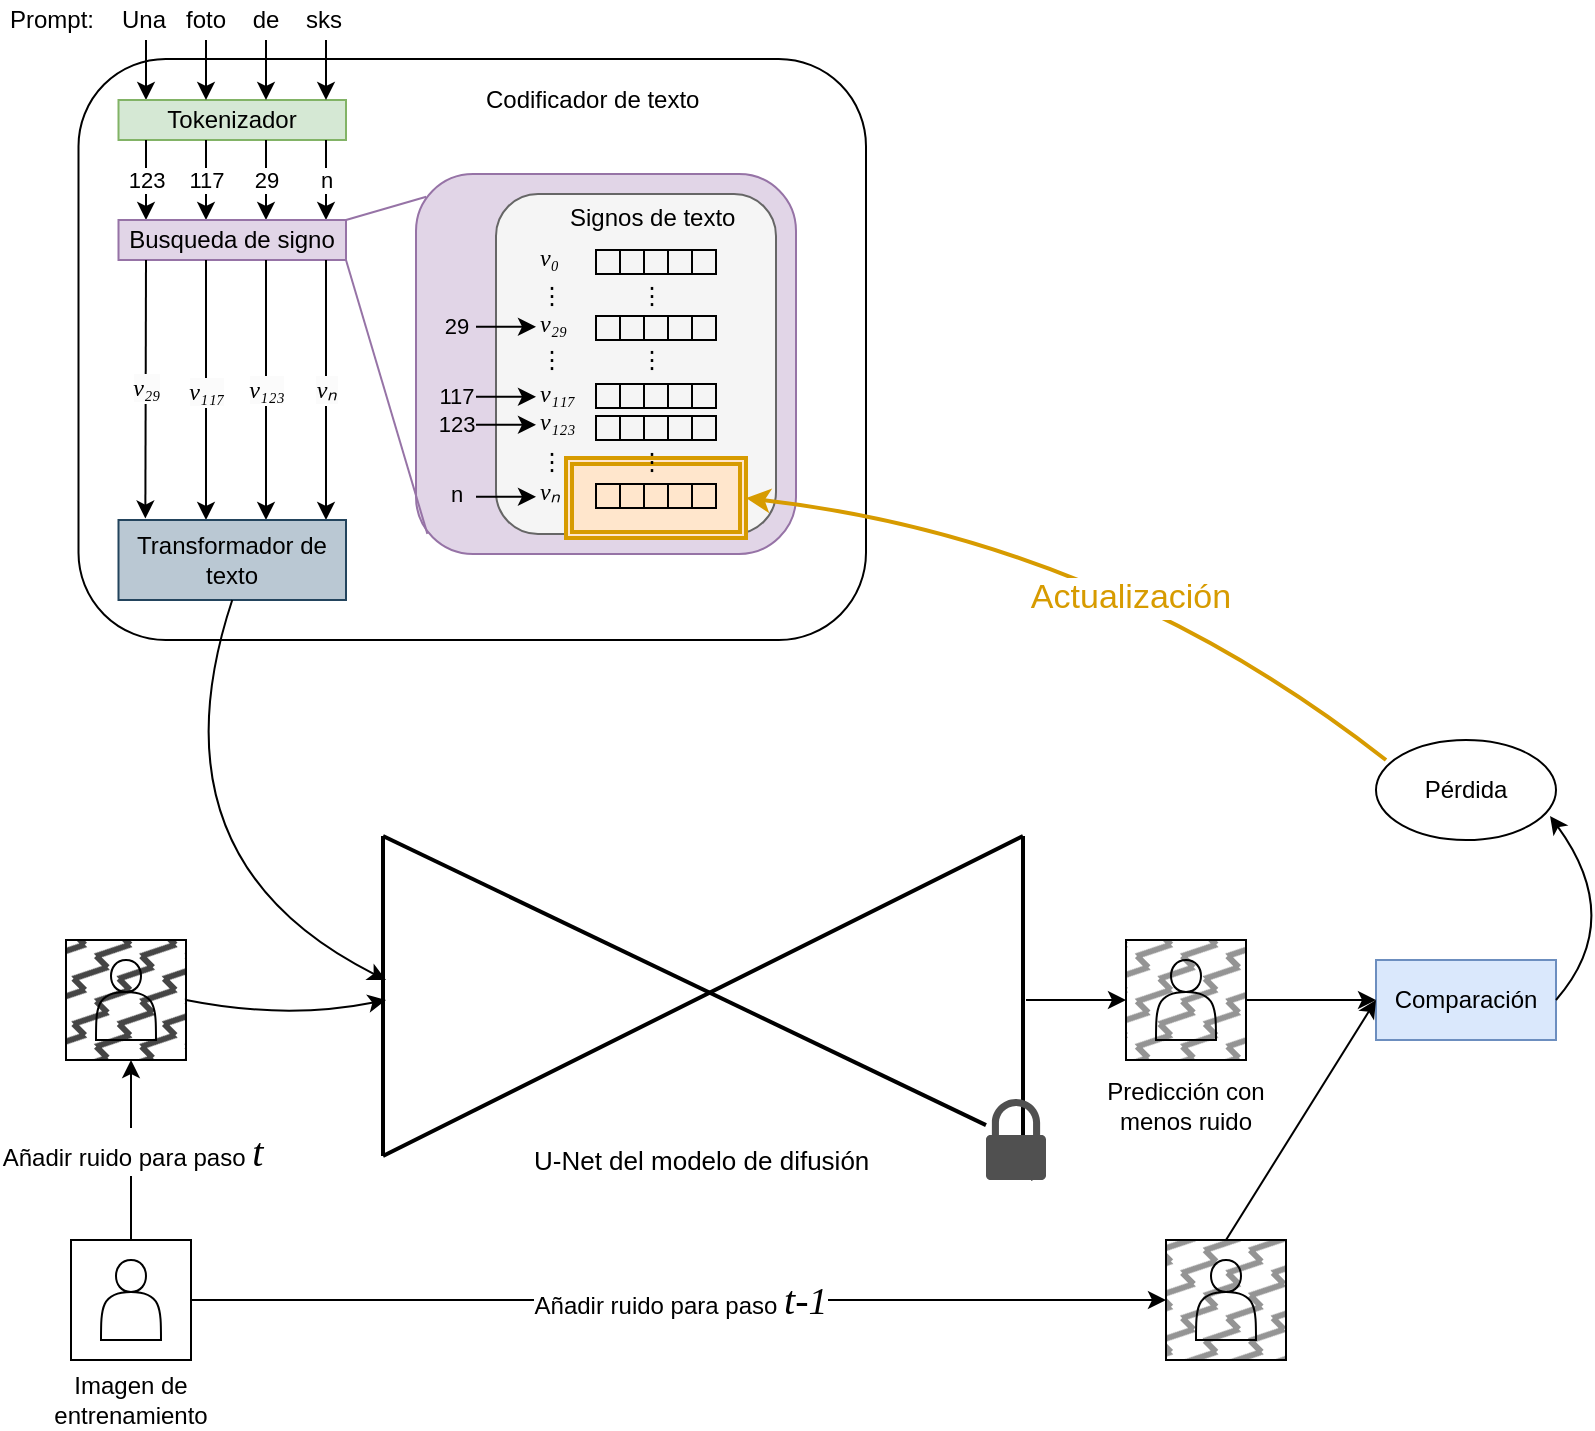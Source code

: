 <mxfile>
    <diagram id="QNF6fT8XMGnKQFYB9-BE" name="Page-1">
        <mxGraphModel dx="1056" dy="952" grid="1" gridSize="10" guides="1" tooltips="1" connect="1" arrows="1" fold="1" page="1" pageScale="1" pageWidth="850" pageHeight="1100" math="0" shadow="0">
            <root>
                <mxCell id="0"/>
                <mxCell id="1" parent="0"/>
                <mxCell id="107" value="" style="rounded=1;whiteSpace=wrap;html=1;fillStyle=auto;fillColor=none;" parent="1" vertex="1">
                    <mxGeometry x="356.25" y="79.5" width="393.75" height="290.5" as="geometry"/>
                </mxCell>
                <mxCell id="15" value="" style="rounded=0;whiteSpace=wrap;html=1;fillStyle=zigzag-line;fillColor=#454545;strokeColor=#000000;gradientColor=none;" parent="1" vertex="1">
                    <mxGeometry x="350" y="520" width="60" height="60" as="geometry"/>
                </mxCell>
                <mxCell id="16" value="" style="shape=actor;whiteSpace=wrap;html=1;rounded=0;fillStyle=dashed;fillColor=none;strokeColor=#000000;" parent="1" vertex="1">
                    <mxGeometry x="365" y="530" width="30" height="40" as="geometry"/>
                </mxCell>
                <mxCell id="17" value="Una&amp;nbsp; &amp;nbsp;foto&amp;nbsp; &amp;nbsp; de&amp;nbsp; &amp;nbsp; sks" style="text;html=1;strokeColor=none;fillColor=none;align=left;verticalAlign=middle;whiteSpace=wrap;rounded=0;fillStyle=zigzag-line;" parent="1" vertex="1">
                    <mxGeometry x="376.25" y="50" width="150" height="20" as="geometry"/>
                </mxCell>
                <mxCell id="18" value="" style="endArrow=classic;html=1;" parent="1" edge="1">
                    <mxGeometry width="50" height="50" relative="1" as="geometry">
                        <mxPoint x="390" y="70" as="sourcePoint"/>
                        <mxPoint x="390" y="100" as="targetPoint"/>
                    </mxGeometry>
                </mxCell>
                <mxCell id="19" value="Tokenizador" style="rounded=0;whiteSpace=wrap;html=1;fillStyle=auto;fillColor=#d5e8d4;strokeColor=#82b366;" parent="1" vertex="1">
                    <mxGeometry x="376.25" y="100" width="113.75" height="20" as="geometry"/>
                </mxCell>
                <mxCell id="23" value="" style="endArrow=classic;html=1;" parent="1" edge="1">
                    <mxGeometry width="50" height="50" relative="1" as="geometry">
                        <mxPoint x="420" y="70" as="sourcePoint"/>
                        <mxPoint x="420" y="100" as="targetPoint"/>
                    </mxGeometry>
                </mxCell>
                <mxCell id="24" value="" style="endArrow=classic;html=1;" parent="1" edge="1">
                    <mxGeometry width="50" height="50" relative="1" as="geometry">
                        <mxPoint x="480" y="70" as="sourcePoint"/>
                        <mxPoint x="480" y="100" as="targetPoint"/>
                    </mxGeometry>
                </mxCell>
                <mxCell id="26" value="" style="endArrow=classic;html=1;" parent="1" edge="1">
                    <mxGeometry width="50" height="50" relative="1" as="geometry">
                        <mxPoint x="450" y="70" as="sourcePoint"/>
                        <mxPoint x="450" y="100" as="targetPoint"/>
                    </mxGeometry>
                </mxCell>
                <mxCell id="28" value="123" style="endArrow=classic;html=1;" parent="1" edge="1">
                    <mxGeometry width="50" height="50" relative="1" as="geometry">
                        <mxPoint x="390" y="120" as="sourcePoint"/>
                        <mxPoint x="390" y="160" as="targetPoint"/>
                    </mxGeometry>
                </mxCell>
                <mxCell id="29" value="117" style="endArrow=classic;html=1;" parent="1" edge="1">
                    <mxGeometry width="50" height="50" relative="1" as="geometry">
                        <mxPoint x="420" y="120" as="sourcePoint"/>
                        <mxPoint x="420" y="160" as="targetPoint"/>
                    </mxGeometry>
                </mxCell>
                <mxCell id="43" value="" style="rounded=1;whiteSpace=wrap;html=1;fillStyle=auto;fillColor=#e1d5e7;strokeColor=#9673a6;" parent="1" vertex="1">
                    <mxGeometry x="525" y="137" width="190" height="190" as="geometry"/>
                </mxCell>
                <mxCell id="30" value="n" style="endArrow=classic;html=1;" parent="1" edge="1">
                    <mxGeometry width="50" height="50" relative="1" as="geometry">
                        <mxPoint x="480" y="120" as="sourcePoint"/>
                        <mxPoint x="480" y="160" as="targetPoint"/>
                    </mxGeometry>
                </mxCell>
                <mxCell id="31" value="29" style="endArrow=classic;html=1;" parent="1" edge="1">
                    <mxGeometry width="50" height="50" relative="1" as="geometry">
                        <mxPoint x="450" y="120" as="sourcePoint"/>
                        <mxPoint x="450" y="160" as="targetPoint"/>
                    </mxGeometry>
                </mxCell>
                <mxCell id="32" value="Busqueda de signo" style="rounded=0;whiteSpace=wrap;html=1;fillStyle=auto;fillColor=#e1d5e7;strokeColor=#9673a6;" parent="1" vertex="1">
                    <mxGeometry x="376.25" y="160" width="113.75" height="20" as="geometry"/>
                </mxCell>
                <mxCell id="34" value="" style="rounded=1;whiteSpace=wrap;html=1;fillStyle=auto;fillColor=#f5f5f5;fontColor=#333333;strokeColor=#666666;" parent="1" vertex="1">
                    <mxGeometry x="565" y="147" width="140" height="170" as="geometry"/>
                </mxCell>
                <mxCell id="35" value="v₀&amp;nbsp;" style="text;html=1;strokeColor=none;fillColor=none;align=left;verticalAlign=middle;whiteSpace=wrap;rounded=0;fillStyle=zigzag-line;fontFamily=Lucida Console;fontStyle=2" parent="1" vertex="1">
                    <mxGeometry x="585" y="168.5" width="20" height="20" as="geometry"/>
                </mxCell>
                <mxCell id="139" value="" style="shape=ext;double=1;rounded=0;whiteSpace=wrap;html=1;labelBackgroundColor=none;fillStyle=auto;strokeWidth=2;fontFamily=Helvetica;fontSize=17;fillColor=#ffe6cc;strokeColor=#D79B00;" parent="1" vertex="1">
                    <mxGeometry x="600" y="279" width="90" height="40" as="geometry"/>
                </mxCell>
                <mxCell id="36" value="v₁₂₃" style="text;html=1;strokeColor=none;fillColor=none;align=left;verticalAlign=middle;whiteSpace=wrap;rounded=0;fillStyle=zigzag-line;fontFamily=Lucida Console;fontStyle=2" parent="1" vertex="1">
                    <mxGeometry x="585" y="250.5" width="20" height="20" as="geometry"/>
                </mxCell>
                <mxCell id="38" value="v₁₁₇" style="text;html=1;strokeColor=none;fillColor=none;align=left;verticalAlign=middle;whiteSpace=wrap;rounded=0;fillStyle=zigzag-line;fontFamily=Lucida Console;fontStyle=2" parent="1" vertex="1">
                    <mxGeometry x="585" y="236.5" width="20" height="20" as="geometry"/>
                </mxCell>
                <mxCell id="39" value="v₂₉" style="text;html=1;strokeColor=none;fillColor=none;align=left;verticalAlign=middle;whiteSpace=wrap;rounded=0;fillStyle=zigzag-line;fontFamily=Lucida Console;fontStyle=2" parent="1" vertex="1">
                    <mxGeometry x="585" y="201.5" width="20" height="20" as="geometry"/>
                </mxCell>
                <mxCell id="40" value="vₙ" style="text;html=1;strokeColor=none;fillColor=none;align=left;verticalAlign=middle;whiteSpace=wrap;rounded=0;fillStyle=zigzag-line;fontFamily=Lucida Console;fontStyle=2" parent="1" vertex="1">
                    <mxGeometry x="585" y="285.5" width="20" height="20" as="geometry"/>
                </mxCell>
                <mxCell id="46" value="&lt;span id=&quot;page362R_mcid69&quot; class=&quot;markedContent&quot;&gt;&lt;span dir=&quot;ltr&quot; role=&quot;presentation&quot; style=&quot;left: calc(var(--scale-factor)*297.52px); top: calc(var(--scale-factor)*172.50px); font-size: calc(var(--scale-factor)*7.69px); font-family: sans-serif;&quot;&gt;⋮&lt;/span&gt;&lt;/span&gt;" style="text;html=1;strokeColor=none;fillColor=none;align=left;verticalAlign=middle;whiteSpace=wrap;rounded=0;fillStyle=zigzag-line;fontFamily=Lucida Console;" parent="1" vertex="1">
                    <mxGeometry x="585" y="187.5" width="20" height="20" as="geometry"/>
                </mxCell>
                <mxCell id="51" value="&lt;span id=&quot;page362R_mcid69&quot; class=&quot;markedContent&quot;&gt;&lt;span dir=&quot;ltr&quot; role=&quot;presentation&quot; style=&quot;left: calc(var(--scale-factor)*297.52px); top: calc(var(--scale-factor)*172.50px); font-size: calc(var(--scale-factor)*7.69px); font-family: sans-serif;&quot;&gt;⋮&lt;/span&gt;&lt;/span&gt;" style="text;html=1;strokeColor=none;fillColor=none;align=left;verticalAlign=middle;whiteSpace=wrap;rounded=0;fillStyle=zigzag-line;fontFamily=Lucida Console;" parent="1" vertex="1">
                    <mxGeometry x="585" y="219.5" width="20" height="20" as="geometry"/>
                </mxCell>
                <mxCell id="57" value="29" style="endArrow=classic;html=1;fontFamily=Helvetica;labelBackgroundColor=none;" parent="1" edge="1">
                    <mxGeometry x="-1" y="-10" width="50" height="50" relative="1" as="geometry">
                        <mxPoint x="555" y="213.4" as="sourcePoint"/>
                        <mxPoint x="585" y="213.4" as="targetPoint"/>
                        <mxPoint x="-10" y="-10" as="offset"/>
                    </mxGeometry>
                </mxCell>
                <mxCell id="58" value="117" style="endArrow=classic;html=1;fontFamily=Helvetica;labelBackgroundColor=none;" parent="1" edge="1">
                    <mxGeometry x="-1" y="-10" width="50" height="50" relative="1" as="geometry">
                        <mxPoint x="555" y="248.4" as="sourcePoint"/>
                        <mxPoint x="585" y="248.4" as="targetPoint"/>
                        <mxPoint x="-10" y="-10" as="offset"/>
                    </mxGeometry>
                </mxCell>
                <mxCell id="59" value="123" style="endArrow=classic;html=1;fontFamily=Helvetica;labelBackgroundColor=none;" parent="1" edge="1">
                    <mxGeometry x="-1" y="-10" width="50" height="50" relative="1" as="geometry">
                        <mxPoint x="555" y="262.4" as="sourcePoint"/>
                        <mxPoint x="585" y="262.4" as="targetPoint"/>
                        <mxPoint x="-10" y="-10" as="offset"/>
                    </mxGeometry>
                </mxCell>
                <mxCell id="60" value="n" style="endArrow=classic;html=1;fontFamily=Helvetica;labelBackgroundColor=none;" parent="1" edge="1">
                    <mxGeometry x="-1" y="10" width="50" height="50" relative="1" as="geometry">
                        <mxPoint x="555" y="298.4" as="sourcePoint"/>
                        <mxPoint x="585" y="298.4" as="targetPoint"/>
                        <mxPoint x="-10" y="9" as="offset"/>
                    </mxGeometry>
                </mxCell>
                <mxCell id="61" value="" style="whiteSpace=wrap;html=1;aspect=fixed;labelBackgroundColor=#ffffff;fillStyle=auto;fontFamily=Helvetica;fillColor=none;gradientColor=none;" parent="1" vertex="1">
                    <mxGeometry x="615" y="175" width="12" height="12" as="geometry"/>
                </mxCell>
                <mxCell id="62" value="" style="whiteSpace=wrap;html=1;aspect=fixed;labelBackgroundColor=#ffffff;fillStyle=auto;fontFamily=Helvetica;fillColor=none;gradientColor=none;" parent="1" vertex="1">
                    <mxGeometry x="627" y="175" width="12" height="12" as="geometry"/>
                </mxCell>
                <mxCell id="63" value="" style="whiteSpace=wrap;html=1;aspect=fixed;labelBackgroundColor=#ffffff;fillStyle=auto;fontFamily=Helvetica;fillColor=none;gradientColor=none;" parent="1" vertex="1">
                    <mxGeometry x="639" y="175" width="12" height="12" as="geometry"/>
                </mxCell>
                <mxCell id="64" value="" style="whiteSpace=wrap;html=1;aspect=fixed;labelBackgroundColor=#ffffff;fillStyle=auto;fontFamily=Helvetica;fillColor=none;gradientColor=none;" parent="1" vertex="1">
                    <mxGeometry x="651" y="175" width="12" height="12" as="geometry"/>
                </mxCell>
                <mxCell id="65" value="" style="whiteSpace=wrap;html=1;aspect=fixed;labelBackgroundColor=#ffffff;fillStyle=auto;fontFamily=Helvetica;fillColor=none;gradientColor=none;" parent="1" vertex="1">
                    <mxGeometry x="663" y="175" width="12" height="12" as="geometry"/>
                </mxCell>
                <mxCell id="66" value="" style="whiteSpace=wrap;html=1;aspect=fixed;labelBackgroundColor=#ffffff;fillStyle=auto;fontFamily=Helvetica;fillColor=none;gradientColor=none;" parent="1" vertex="1">
                    <mxGeometry x="615" y="208" width="12" height="12" as="geometry"/>
                </mxCell>
                <mxCell id="67" value="" style="whiteSpace=wrap;html=1;aspect=fixed;labelBackgroundColor=#ffffff;fillStyle=auto;fontFamily=Helvetica;fillColor=none;gradientColor=none;" parent="1" vertex="1">
                    <mxGeometry x="627" y="208" width="12" height="12" as="geometry"/>
                </mxCell>
                <mxCell id="68" value="" style="whiteSpace=wrap;html=1;aspect=fixed;labelBackgroundColor=#ffffff;fillStyle=auto;fontFamily=Helvetica;fillColor=none;gradientColor=none;" parent="1" vertex="1">
                    <mxGeometry x="639" y="208" width="12" height="12" as="geometry"/>
                </mxCell>
                <mxCell id="69" value="" style="whiteSpace=wrap;html=1;aspect=fixed;labelBackgroundColor=#ffffff;fillStyle=auto;fontFamily=Helvetica;fillColor=none;gradientColor=none;" parent="1" vertex="1">
                    <mxGeometry x="651" y="208" width="12" height="12" as="geometry"/>
                </mxCell>
                <mxCell id="70" value="" style="whiteSpace=wrap;html=1;aspect=fixed;labelBackgroundColor=#ffffff;fillStyle=auto;fontFamily=Helvetica;fillColor=none;gradientColor=none;" parent="1" vertex="1">
                    <mxGeometry x="663" y="208" width="12" height="12" as="geometry"/>
                </mxCell>
                <mxCell id="71" value="" style="whiteSpace=wrap;html=1;aspect=fixed;labelBackgroundColor=#ffffff;fillStyle=auto;fontFamily=Helvetica;fillColor=none;gradientColor=none;" parent="1" vertex="1">
                    <mxGeometry x="615" y="242" width="12" height="12" as="geometry"/>
                </mxCell>
                <mxCell id="72" value="" style="whiteSpace=wrap;html=1;aspect=fixed;labelBackgroundColor=#ffffff;fillStyle=auto;fontFamily=Helvetica;fillColor=none;gradientColor=none;" parent="1" vertex="1">
                    <mxGeometry x="627" y="242" width="12" height="12" as="geometry"/>
                </mxCell>
                <mxCell id="73" value="" style="whiteSpace=wrap;html=1;aspect=fixed;labelBackgroundColor=#ffffff;fillStyle=auto;fontFamily=Helvetica;fillColor=none;gradientColor=none;" parent="1" vertex="1">
                    <mxGeometry x="639" y="242" width="12" height="12" as="geometry"/>
                </mxCell>
                <mxCell id="74" value="" style="whiteSpace=wrap;html=1;aspect=fixed;labelBackgroundColor=#ffffff;fillStyle=auto;fontFamily=Helvetica;fillColor=none;gradientColor=none;" parent="1" vertex="1">
                    <mxGeometry x="651" y="242" width="12" height="12" as="geometry"/>
                </mxCell>
                <mxCell id="75" value="" style="whiteSpace=wrap;html=1;aspect=fixed;labelBackgroundColor=#ffffff;fillStyle=auto;fontFamily=Helvetica;fillColor=none;gradientColor=none;" parent="1" vertex="1">
                    <mxGeometry x="663" y="242" width="12" height="12" as="geometry"/>
                </mxCell>
                <mxCell id="76" value="" style="whiteSpace=wrap;html=1;aspect=fixed;labelBackgroundColor=#ffffff;fillStyle=auto;fontFamily=Helvetica;fillColor=none;gradientColor=none;" parent="1" vertex="1">
                    <mxGeometry x="615" y="258" width="12" height="12" as="geometry"/>
                </mxCell>
                <mxCell id="77" value="" style="whiteSpace=wrap;html=1;aspect=fixed;labelBackgroundColor=#ffffff;fillStyle=auto;fontFamily=Helvetica;fillColor=none;gradientColor=none;" parent="1" vertex="1">
                    <mxGeometry x="627" y="258" width="12" height="12" as="geometry"/>
                </mxCell>
                <mxCell id="78" value="" style="whiteSpace=wrap;html=1;aspect=fixed;labelBackgroundColor=#ffffff;fillStyle=auto;fontFamily=Helvetica;fillColor=none;gradientColor=none;" parent="1" vertex="1">
                    <mxGeometry x="639" y="258" width="12" height="12" as="geometry"/>
                </mxCell>
                <mxCell id="79" value="" style="whiteSpace=wrap;html=1;aspect=fixed;labelBackgroundColor=#ffffff;fillStyle=auto;fontFamily=Helvetica;fillColor=none;gradientColor=none;" parent="1" vertex="1">
                    <mxGeometry x="651" y="258" width="12" height="12" as="geometry"/>
                </mxCell>
                <mxCell id="80" value="" style="whiteSpace=wrap;html=1;aspect=fixed;labelBackgroundColor=#ffffff;fillStyle=auto;fontFamily=Helvetica;fillColor=none;gradientColor=none;" parent="1" vertex="1">
                    <mxGeometry x="663" y="258" width="12" height="12" as="geometry"/>
                </mxCell>
                <mxCell id="81" value="" style="whiteSpace=wrap;html=1;aspect=fixed;labelBackgroundColor=#ffffff;fillStyle=auto;fontFamily=Helvetica;fillColor=none;gradientColor=none;" parent="1" vertex="1">
                    <mxGeometry x="615" y="292" width="12" height="12" as="geometry"/>
                </mxCell>
                <mxCell id="82" value="" style="whiteSpace=wrap;html=1;aspect=fixed;labelBackgroundColor=#ffffff;fillStyle=auto;fontFamily=Helvetica;fillColor=none;gradientColor=none;" parent="1" vertex="1">
                    <mxGeometry x="627" y="292" width="12" height="12" as="geometry"/>
                </mxCell>
                <mxCell id="83" value="" style="whiteSpace=wrap;html=1;aspect=fixed;labelBackgroundColor=#ffffff;fillStyle=auto;fontFamily=Helvetica;fillColor=none;gradientColor=none;" parent="1" vertex="1">
                    <mxGeometry x="639" y="292" width="12" height="12" as="geometry"/>
                </mxCell>
                <mxCell id="84" value="" style="whiteSpace=wrap;html=1;aspect=fixed;labelBackgroundColor=#ffffff;fillStyle=auto;fontFamily=Helvetica;fillColor=none;gradientColor=none;" parent="1" vertex="1">
                    <mxGeometry x="651" y="292" width="12" height="12" as="geometry"/>
                </mxCell>
                <mxCell id="85" value="" style="whiteSpace=wrap;html=1;aspect=fixed;labelBackgroundColor=#ffffff;fillStyle=auto;fontFamily=Helvetica;fillColor=none;gradientColor=none;" parent="1" vertex="1">
                    <mxGeometry x="663" y="292" width="12" height="12" as="geometry"/>
                </mxCell>
                <mxCell id="86" value="Signos de texto" style="text;html=1;strokeColor=none;fillColor=none;align=left;verticalAlign=middle;whiteSpace=wrap;rounded=0;fillStyle=zigzag-line;" parent="1" vertex="1">
                    <mxGeometry x="600" y="148.5" width="150" height="20" as="geometry"/>
                </mxCell>
                <mxCell id="88" value="" style="endArrow=none;html=1;labelBackgroundColor=none;fontFamily=Helvetica;endFill=0;exitX=1;exitY=0;exitDx=0;exitDy=0;entryX=0.027;entryY=0.06;entryDx=0;entryDy=0;entryPerimeter=0;fillColor=#e1d5e7;strokeColor=#9673a6;" parent="1" source="32" target="43" edge="1">
                    <mxGeometry width="50" height="50" relative="1" as="geometry">
                        <mxPoint x="476.25" y="130" as="sourcePoint"/>
                        <mxPoint x="526.25" y="80" as="targetPoint"/>
                    </mxGeometry>
                </mxCell>
                <mxCell id="89" value="" style="endArrow=none;html=1;labelBackgroundColor=none;fontFamily=Helvetica;endFill=0;exitX=1;exitY=1;exitDx=0;exitDy=0;entryX=0.03;entryY=0.947;entryDx=0;entryDy=0;entryPerimeter=0;fillColor=#e1d5e7;strokeColor=#9673a6;" parent="1" source="32" target="43" edge="1">
                    <mxGeometry width="50" height="50" relative="1" as="geometry">
                        <mxPoint x="500" y="170" as="sourcePoint"/>
                        <mxPoint x="545.13" y="91.4" as="targetPoint"/>
                    </mxGeometry>
                </mxCell>
                <mxCell id="90" value="&lt;span style=&quot;font-family: &amp;quot;Lucida Console&amp;quot;; font-size: 12px; text-align: left; background-color: rgb(251, 251, 251);&quot;&gt;v₂₉&lt;/span&gt;" style="endArrow=classic;html=1;entryX=0.118;entryY=-0.018;entryDx=0;entryDy=0;entryPerimeter=0;fontStyle=2" parent="1" target="94" edge="1">
                    <mxGeometry width="50" height="50" relative="1" as="geometry">
                        <mxPoint x="390" y="180" as="sourcePoint"/>
                        <mxPoint x="390" y="220" as="targetPoint"/>
                    </mxGeometry>
                </mxCell>
                <mxCell id="91" value="&lt;span style=&quot;font-family: &amp;quot;Lucida Console&amp;quot;; font-size: 12px; text-align: left; background-color: rgb(251, 251, 251);&quot;&gt;v₁₁₇&lt;/span&gt;" style="endArrow=classic;html=1;fontStyle=2" parent="1" edge="1">
                    <mxGeometry x="0.004" width="50" height="50" relative="1" as="geometry">
                        <mxPoint x="420" y="180" as="sourcePoint"/>
                        <mxPoint x="420" y="310" as="targetPoint"/>
                        <mxPoint as="offset"/>
                    </mxGeometry>
                </mxCell>
                <mxCell id="92" value="&lt;span style=&quot;font-family: &amp;quot;Lucida Console&amp;quot;; font-size: 12px; text-align: left; background-color: rgb(251, 251, 251);&quot;&gt;vₙ&lt;/span&gt;" style="endArrow=classic;html=1;fontStyle=2" parent="1" edge="1">
                    <mxGeometry width="50" height="50" relative="1" as="geometry">
                        <mxPoint x="480" y="180" as="sourcePoint"/>
                        <mxPoint x="480" y="310" as="targetPoint"/>
                    </mxGeometry>
                </mxCell>
                <mxCell id="93" value="&lt;span style=&quot;font-family: &amp;quot;Lucida Console&amp;quot;; font-size: 12px; text-align: left; background-color: rgb(251, 251, 251);&quot;&gt;v₁₂₃&lt;/span&gt;" style="endArrow=classic;html=1;fontStyle=2" parent="1" edge="1">
                    <mxGeometry width="50" height="50" relative="1" as="geometry">
                        <mxPoint x="450" y="180" as="sourcePoint"/>
                        <mxPoint x="450" y="310" as="targetPoint"/>
                    </mxGeometry>
                </mxCell>
                <mxCell id="94" value="Transformador de texto" style="rounded=0;whiteSpace=wrap;html=1;fillStyle=auto;fillColor=#bac8d3;strokeColor=#23445d;" parent="1" vertex="1">
                    <mxGeometry x="376.25" y="310" width="113.75" height="40" as="geometry"/>
                </mxCell>
                <mxCell id="96" value="&lt;span id=&quot;page362R_mcid69&quot; class=&quot;markedContent&quot;&gt;&lt;span dir=&quot;ltr&quot; role=&quot;presentation&quot; style=&quot;left: calc(var(--scale-factor)*297.52px); top: calc(var(--scale-factor)*172.50px); font-size: calc(var(--scale-factor)*7.69px); font-family: sans-serif;&quot;&gt;⋮&lt;/span&gt;&lt;/span&gt;" style="text;html=1;strokeColor=none;fillColor=none;align=left;verticalAlign=middle;whiteSpace=wrap;rounded=0;fillStyle=zigzag-line;fontFamily=Lucida Console;" parent="1" vertex="1">
                    <mxGeometry x="635" y="219.5" width="20" height="20" as="geometry"/>
                </mxCell>
                <mxCell id="97" value="&lt;span id=&quot;page362R_mcid69&quot; class=&quot;markedContent&quot;&gt;&lt;span dir=&quot;ltr&quot; role=&quot;presentation&quot; style=&quot;left: calc(var(--scale-factor)*297.52px); top: calc(var(--scale-factor)*172.50px); font-size: calc(var(--scale-factor)*7.69px); font-family: sans-serif;&quot;&gt;⋮&lt;/span&gt;&lt;/span&gt;" style="text;html=1;strokeColor=none;fillColor=none;align=left;verticalAlign=middle;whiteSpace=wrap;rounded=0;fillStyle=zigzag-line;fontFamily=Lucida Console;" parent="1" vertex="1">
                    <mxGeometry x="635" y="187.5" width="20" height="20" as="geometry"/>
                </mxCell>
                <mxCell id="98" value="&lt;span id=&quot;page362R_mcid69&quot; class=&quot;markedContent&quot;&gt;&lt;span dir=&quot;ltr&quot; role=&quot;presentation&quot; style=&quot;left: calc(var(--scale-factor)*297.52px); top: calc(var(--scale-factor)*172.50px); font-size: calc(var(--scale-factor)*7.69px); font-family: sans-serif;&quot;&gt;⋮&lt;/span&gt;&lt;/span&gt;" style="text;html=1;strokeColor=none;fillColor=none;align=left;verticalAlign=middle;whiteSpace=wrap;rounded=0;fillStyle=zigzag-line;fontFamily=Lucida Console;" parent="1" vertex="1">
                    <mxGeometry x="585" y="270.5" width="20" height="20" as="geometry"/>
                </mxCell>
                <mxCell id="99" value="&lt;span id=&quot;page362R_mcid69&quot; class=&quot;markedContent&quot;&gt;&lt;span dir=&quot;ltr&quot; role=&quot;presentation&quot; style=&quot;left: calc(var(--scale-factor)*297.52px); top: calc(var(--scale-factor)*172.50px); font-size: calc(var(--scale-factor)*7.69px); font-family: sans-serif;&quot;&gt;⋮&lt;/span&gt;&lt;/span&gt;" style="text;html=1;strokeColor=none;fillColor=none;align=left;verticalAlign=middle;whiteSpace=wrap;rounded=0;fillStyle=zigzag-line;fontFamily=Lucida Console;" parent="1" vertex="1">
                    <mxGeometry x="635" y="270.5" width="20" height="20" as="geometry"/>
                </mxCell>
                <mxCell id="100" value="" style="endArrow=none;html=1;labelBackgroundColor=none;fontFamily=Helvetica;endFill=0;strokeWidth=2;" parent="1" edge="1">
                    <mxGeometry width="50" height="50" relative="1" as="geometry">
                        <mxPoint x="508.5" y="628" as="sourcePoint"/>
                        <mxPoint x="828.5" y="468" as="targetPoint"/>
                    </mxGeometry>
                </mxCell>
                <mxCell id="102" value="" style="endArrow=none;html=1;labelBackgroundColor=none;fontFamily=Helvetica;endFill=0;strokeWidth=2;startArrow=none;" parent="1" edge="1" source="42">
                    <mxGeometry width="50" height="50" relative="1" as="geometry">
                        <mxPoint x="508.5" y="468" as="sourcePoint"/>
                        <mxPoint x="828.5" y="628" as="targetPoint"/>
                    </mxGeometry>
                </mxCell>
                <mxCell id="103" value="" style="endArrow=none;html=1;labelBackgroundColor=none;fontFamily=Helvetica;endFill=0;strokeWidth=2;" parent="1" edge="1">
                    <mxGeometry width="50" height="50" relative="1" as="geometry">
                        <mxPoint x="508.5" y="628" as="sourcePoint"/>
                        <mxPoint x="508.5" y="468" as="targetPoint"/>
                    </mxGeometry>
                </mxCell>
                <mxCell id="104" value="" style="endArrow=none;html=1;labelBackgroundColor=none;fontFamily=Helvetica;endFill=0;strokeWidth=2;" parent="1" edge="1">
                    <mxGeometry width="50" height="50" relative="1" as="geometry">
                        <mxPoint x="828.5" y="628" as="sourcePoint"/>
                        <mxPoint x="828.5" y="468" as="targetPoint"/>
                    </mxGeometry>
                </mxCell>
                <mxCell id="105" value="U-Net del modelo de difusión" style="text;html=1;strokeColor=none;fillColor=none;align=left;verticalAlign=middle;whiteSpace=wrap;rounded=0;fillStyle=zigzag-line;fontSize=13;" parent="1" vertex="1">
                    <mxGeometry x="582.25" y="620" width="173.5" height="20" as="geometry"/>
                </mxCell>
                <mxCell id="108" value="Codificador de texto" style="text;html=1;strokeColor=none;fillColor=none;align=left;verticalAlign=middle;whiteSpace=wrap;rounded=0;fillStyle=zigzag-line;" parent="1" vertex="1">
                    <mxGeometry x="558" y="90" width="150" height="20" as="geometry"/>
                </mxCell>
                <mxCell id="109" value="" style="rounded=0;whiteSpace=wrap;html=1;fillStyle=zigzag-line;fillColor=none;strokeColor=#000000;gradientColor=none;" parent="1" vertex="1">
                    <mxGeometry x="352.5" y="670" width="60" height="60" as="geometry"/>
                </mxCell>
                <mxCell id="110" value="" style="shape=actor;whiteSpace=wrap;html=1;rounded=0;fillStyle=dashed;fillColor=none;strokeColor=#000000;" parent="1" vertex="1">
                    <mxGeometry x="367.5" y="680" width="30" height="40" as="geometry"/>
                </mxCell>
                <mxCell id="111" value="Imagen de entrenamiento" style="text;html=1;strokeColor=none;fillColor=none;align=center;verticalAlign=middle;whiteSpace=wrap;rounded=0;fillStyle=zigzag-line;" parent="1" vertex="1">
                    <mxGeometry x="340" y="740" width="85" height="20" as="geometry"/>
                </mxCell>
                <mxCell id="114" value="Añadir ruido para paso &lt;font size=&quot;1&quot; face=&quot;Lucida Console&quot; style=&quot;&quot;&gt;&lt;i style=&quot;font-size: 20px;&quot;&gt;t&lt;/i&gt;&lt;/font&gt;" style="endArrow=classic;html=1;labelBackgroundColor=default;strokeWidth=1;fontFamily=Helvetica;exitX=0.5;exitY=0;exitDx=0;exitDy=0;fontSize=12;" parent="1" source="109" edge="1">
                    <mxGeometry width="50" height="50" relative="1" as="geometry">
                        <mxPoint x="332.5" y="630" as="sourcePoint"/>
                        <mxPoint x="382.5" y="580" as="targetPoint"/>
                    </mxGeometry>
                </mxCell>
                <mxCell id="115" value="" style="curved=1;endArrow=classic;html=1;labelBackgroundColor=default;strokeWidth=1;fontFamily=Lucida Console;fontSize=13;exitX=0.5;exitY=1;exitDx=0;exitDy=0;" parent="1" source="94" edge="1">
                    <mxGeometry width="50" height="50" relative="1" as="geometry">
                        <mxPoint x="390" y="530" as="sourcePoint"/>
                        <mxPoint x="510" y="540" as="targetPoint"/>
                        <Array as="points">
                            <mxPoint x="390" y="480"/>
                        </Array>
                    </mxGeometry>
                </mxCell>
                <mxCell id="116" value="" style="curved=1;endArrow=classic;html=1;labelBackgroundColor=default;strokeWidth=1;fontFamily=Lucida Console;fontSize=13;exitX=1;exitY=0.5;exitDx=0;exitDy=0;" parent="1" source="15" edge="1">
                    <mxGeometry width="50" height="50" relative="1" as="geometry">
                        <mxPoint x="443.125" y="360" as="sourcePoint"/>
                        <mxPoint x="510" y="550" as="targetPoint"/>
                        <Array as="points">
                            <mxPoint x="460" y="560"/>
                        </Array>
                    </mxGeometry>
                </mxCell>
                <mxCell id="117" value="Añadir ruido para paso &lt;font face=&quot;Lucida Console&quot; style=&quot;&quot;&gt;&lt;i style=&quot;&quot;&gt;&lt;span style=&quot;font-size: 20px;&quot;&gt;t-&lt;/span&gt;&lt;font style=&quot;font-size: 19px;&quot;&gt;1&lt;/font&gt;&lt;/i&gt;&lt;/font&gt;" style="endArrow=classic;html=1;labelBackgroundColor=default;strokeWidth=1;fontFamily=Helvetica;exitX=1;exitY=0.5;exitDx=0;exitDy=0;fontSize=12;entryX=0;entryY=0.5;entryDx=0;entryDy=0;" parent="1" source="109" target="118" edge="1">
                    <mxGeometry x="0.001" width="50" height="50" relative="1" as="geometry">
                        <mxPoint x="362.5" y="680" as="sourcePoint"/>
                        <mxPoint x="870" y="700" as="targetPoint"/>
                        <mxPoint as="offset"/>
                    </mxGeometry>
                </mxCell>
                <mxCell id="118" value="" style="rounded=0;whiteSpace=wrap;html=1;fillStyle=zigzag-line;fillColor=#949494;strokeColor=#000000;gradientColor=none;" parent="1" vertex="1">
                    <mxGeometry x="900" y="670" width="60" height="60" as="geometry"/>
                </mxCell>
                <mxCell id="119" value="" style="shape=actor;whiteSpace=wrap;html=1;rounded=0;fillStyle=dashed;fillColor=none;strokeColor=#000000;" parent="1" vertex="1">
                    <mxGeometry x="915" y="680" width="30" height="40" as="geometry"/>
                </mxCell>
                <mxCell id="120" value="Prompt:" style="text;html=1;strokeColor=none;fillColor=none;align=left;verticalAlign=middle;whiteSpace=wrap;rounded=0;fillStyle=zigzag-line;" parent="1" vertex="1">
                    <mxGeometry x="320" y="50" width="45" height="20" as="geometry"/>
                </mxCell>
                <mxCell id="123" value="" style="curved=1;endArrow=classic;html=1;labelBackgroundColor=default;strokeWidth=1;fontFamily=Lucida Console;fontSize=13;exitX=1;exitY=0.5;exitDx=0;exitDy=0;entryX=0;entryY=0.5;entryDx=0;entryDy=0;" parent="1" target="124" edge="1">
                    <mxGeometry width="50" height="50" relative="1" as="geometry">
                        <mxPoint x="830" y="550" as="sourcePoint"/>
                        <mxPoint x="930" y="550" as="targetPoint"/>
                        <Array as="points"/>
                    </mxGeometry>
                </mxCell>
                <mxCell id="124" value="" style="rounded=0;whiteSpace=wrap;html=1;fillStyle=zigzag-line;fillColor=#949494;strokeColor=#000000;gradientColor=none;" parent="1" vertex="1">
                    <mxGeometry x="880" y="520" width="60" height="60" as="geometry"/>
                </mxCell>
                <mxCell id="125" value="" style="shape=actor;whiteSpace=wrap;html=1;rounded=0;fillStyle=dashed;fillColor=none;strokeColor=#000000;" parent="1" vertex="1">
                    <mxGeometry x="895" y="530" width="30" height="40" as="geometry"/>
                </mxCell>
                <mxCell id="127" value="Predicción con menos ruido" style="text;html=1;strokeColor=none;fillColor=none;align=center;verticalAlign=middle;whiteSpace=wrap;rounded=0;fillStyle=zigzag-line;fontSize=12;" parent="1" vertex="1">
                    <mxGeometry x="863.25" y="593" width="93.5" height="20" as="geometry"/>
                </mxCell>
                <mxCell id="129" value="Pérdida" style="ellipse;whiteSpace=wrap;html=1;labelBackgroundColor=#ffffff;fillStyle=auto;strokeWidth=1;fontFamily=Helvetica;fontSize=12;fillColor=none;gradientColor=none;" parent="1" vertex="1">
                    <mxGeometry x="1005" y="420" width="90" height="50" as="geometry"/>
                </mxCell>
                <mxCell id="130" value="Comparación" style="rounded=0;whiteSpace=wrap;html=1;labelBackgroundColor=none;fillStyle=auto;strokeWidth=1;fontFamily=Helvetica;fontSize=12;fillColor=#dae8fc;strokeColor=#6c8ebf;" parent="1" vertex="1">
                    <mxGeometry x="1005" y="530" width="90" height="40" as="geometry"/>
                </mxCell>
                <mxCell id="131" value="" style="endArrow=classic;html=1;labelBackgroundColor=default;strokeWidth=1;fontFamily=Helvetica;exitX=1;exitY=0.5;exitDx=0;exitDy=0;fontSize=12;entryX=0;entryY=0.5;entryDx=0;entryDy=0;" parent="1" source="124" target="130" edge="1">
                    <mxGeometry x="0.001" width="50" height="50" relative="1" as="geometry">
                        <mxPoint x="427.5" y="539.5" as="sourcePoint"/>
                        <mxPoint x="1005" y="539.5" as="targetPoint"/>
                        <mxPoint as="offset"/>
                    </mxGeometry>
                </mxCell>
                <mxCell id="132" value="" style="endArrow=classic;html=1;labelBackgroundColor=default;strokeWidth=1;fontFamily=Helvetica;exitX=0.5;exitY=0;exitDx=0;exitDy=0;fontSize=12;entryX=0;entryY=0.5;entryDx=0;entryDy=0;" parent="1" source="118" target="130" edge="1">
                    <mxGeometry x="0.001" width="50" height="50" relative="1" as="geometry">
                        <mxPoint x="950" y="560" as="sourcePoint"/>
                        <mxPoint x="1015" y="560" as="targetPoint"/>
                        <mxPoint as="offset"/>
                    </mxGeometry>
                </mxCell>
                <mxCell id="135" value="" style="curved=1;endArrow=classic;html=1;labelBackgroundColor=default;strokeWidth=1;fontFamily=Lucida Console;fontSize=13;exitX=1;exitY=0.5;exitDx=0;exitDy=0;entryX=0.967;entryY=0.76;entryDx=0;entryDy=0;entryPerimeter=0;" parent="1" target="129" edge="1">
                    <mxGeometry width="50" height="50" relative="1" as="geometry">
                        <mxPoint x="1095" y="550" as="sourcePoint"/>
                        <mxPoint x="1195" y="550" as="targetPoint"/>
                        <Array as="points">
                            <mxPoint x="1130" y="510"/>
                        </Array>
                    </mxGeometry>
                </mxCell>
                <mxCell id="136" value="&lt;font style=&quot;font-size: 17px;&quot;&gt;Actualización&lt;br style=&quot;font-size: 15px;&quot;&gt;&lt;/font&gt;" style="curved=1;endArrow=classic;html=1;labelBackgroundColor=default;strokeWidth=2;fontFamily=Helvetica;fontSize=15;entryX=1;entryY=0.5;entryDx=0;entryDy=0;fillColor=#ffe6cc;strokeColor=#d79b00;fontColor=#D79B00;" parent="1" edge="1" target="139">
                    <mxGeometry x="-0.16" y="15" width="50" height="50" relative="1" as="geometry">
                        <mxPoint x="1010" y="430" as="sourcePoint"/>
                        <mxPoint x="670" y="450" as="targetPoint"/>
                        <Array as="points">
                            <mxPoint x="870" y="320"/>
                        </Array>
                        <mxPoint as="offset"/>
                    </mxGeometry>
                </mxCell>
                <mxCell id="140" value="" style="endArrow=none;html=1;labelBackgroundColor=none;fontFamily=Helvetica;endFill=0;strokeWidth=2;" edge="1" parent="1" target="42">
                    <mxGeometry width="50" height="50" relative="1" as="geometry">
                        <mxPoint x="508.5" y="468" as="sourcePoint"/>
                        <mxPoint x="828.5" y="628" as="targetPoint"/>
                    </mxGeometry>
                </mxCell>
                <mxCell id="42" value="" style="sketch=0;pointerEvents=1;shadow=0;dashed=0;html=1;strokeColor=none;fillColor=#505050;labelPosition=center;verticalLabelPosition=bottom;verticalAlign=top;outlineConnect=0;align=center;shape=mxgraph.office.security.lock_protected;fillStyle=auto;fontFamily=Lucida Console;" parent="1" vertex="1">
                    <mxGeometry x="810" y="599.5" width="30" height="40.5" as="geometry"/>
                </mxCell>
            </root>
        </mxGraphModel>
    </diagram>
</mxfile>